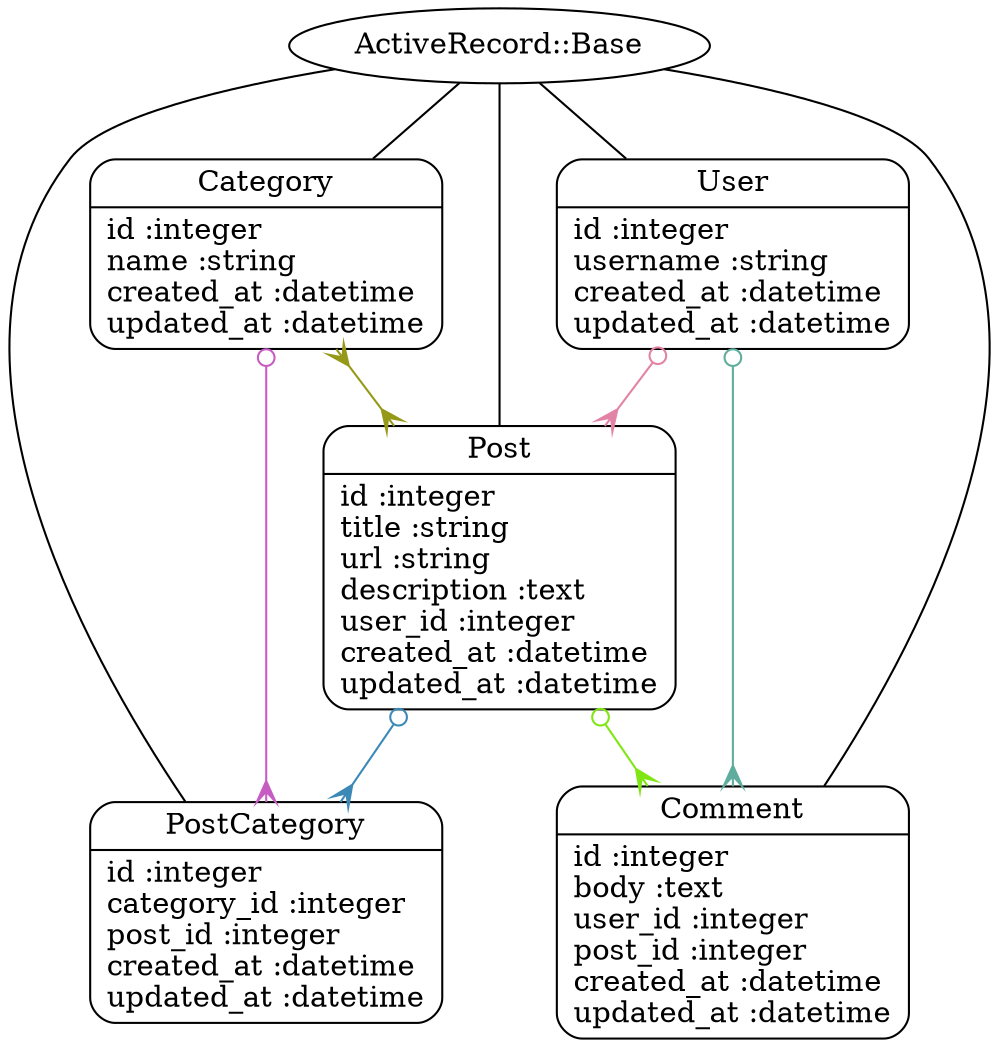digraph models_diagram {
	graph[overlap=false, splines=true]
	"Category" [shape=Mrecord, label="{Category|id :integer\lname :string\lcreated_at :datetime\lupdated_at :datetime\l}"]
	"Comment" [shape=Mrecord, label="{Comment|id :integer\lbody :text\luser_id :integer\lpost_id :integer\lcreated_at :datetime\lupdated_at :datetime\l}"]
	"Post" [shape=Mrecord, label="{Post|id :integer\ltitle :string\lurl :string\ldescription :text\luser_id :integer\lcreated_at :datetime\lupdated_at :datetime\l}"]
	"PostCategory" [shape=Mrecord, label="{PostCategory|id :integer\lcategory_id :integer\lpost_id :integer\lcreated_at :datetime\lupdated_at :datetime\l}"]
	"User" [shape=Mrecord, label="{User|id :integer\lusername :string\lcreated_at :datetime\lupdated_at :datetime\l}"]
	"Category" -> "PostCategory" [arrowtail=odot, arrowhead=crow, dir=both color="#C75DC2"]
	"Category" -> "Post" [arrowtail=crow, arrowhead=crow, dir=both color="#969818"]
	"ActiveRecord::Base" -> "Category" [label="", arrowhead="none", arrowtail="onormal"]
	"ActiveRecord::Base" -> "Comment" [label="", arrowhead="none", arrowtail="onormal"]
	"Post" -> "Comment" [arrowtail=odot, arrowhead=crow, dir=both color="#80E613"]
	"Post" -> "PostCategory" [arrowtail=odot, arrowhead=crow, dir=both color="#3C89B7"]
	"ActiveRecord::Base" -> "Post" [label="", arrowhead="none", arrowtail="onormal"]
	"ActiveRecord::Base" -> "PostCategory" [label="", arrowhead="none", arrowtail="onormal"]
	"User" -> "Post" [arrowtail=odot, arrowhead=crow, dir=both color="#E283A5"]
	"User" -> "Comment" [arrowtail=odot, arrowhead=crow, dir=both color="#5FAD9E"]
	"ActiveRecord::Base" -> "User" [label="", arrowhead="none", arrowtail="onormal"]
}
